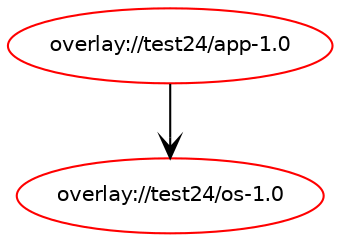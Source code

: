 digraph prolog {

newrank=true;
concentrate=true;
compound=true;
graph [rankdir=TD];#, ranksep=2.5, nodesep=0.2];
edge  [arrowhead=vee];
node  [fontname=Helvetica,fontsize=10];

"overlay://test24/app-1.0" [color=red, href="../test24/app-1.0-depend.svg"];
"overlay://test24/app-1.0" -> "overlay://test24/os-1.0"
"overlay://test24/os-1.0" [color=red, href="../test24/os-1.0-depend.svg"];
}
